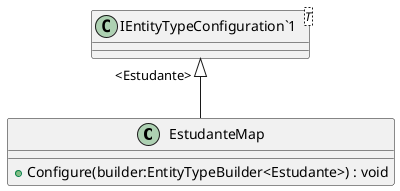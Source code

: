 @startuml
class EstudanteMap {
    + Configure(builder:EntityTypeBuilder<Estudante>) : void
}
class "IEntityTypeConfiguration`1"<T> {
}
"IEntityTypeConfiguration`1" "<Estudante>" <|-- EstudanteMap
@enduml
